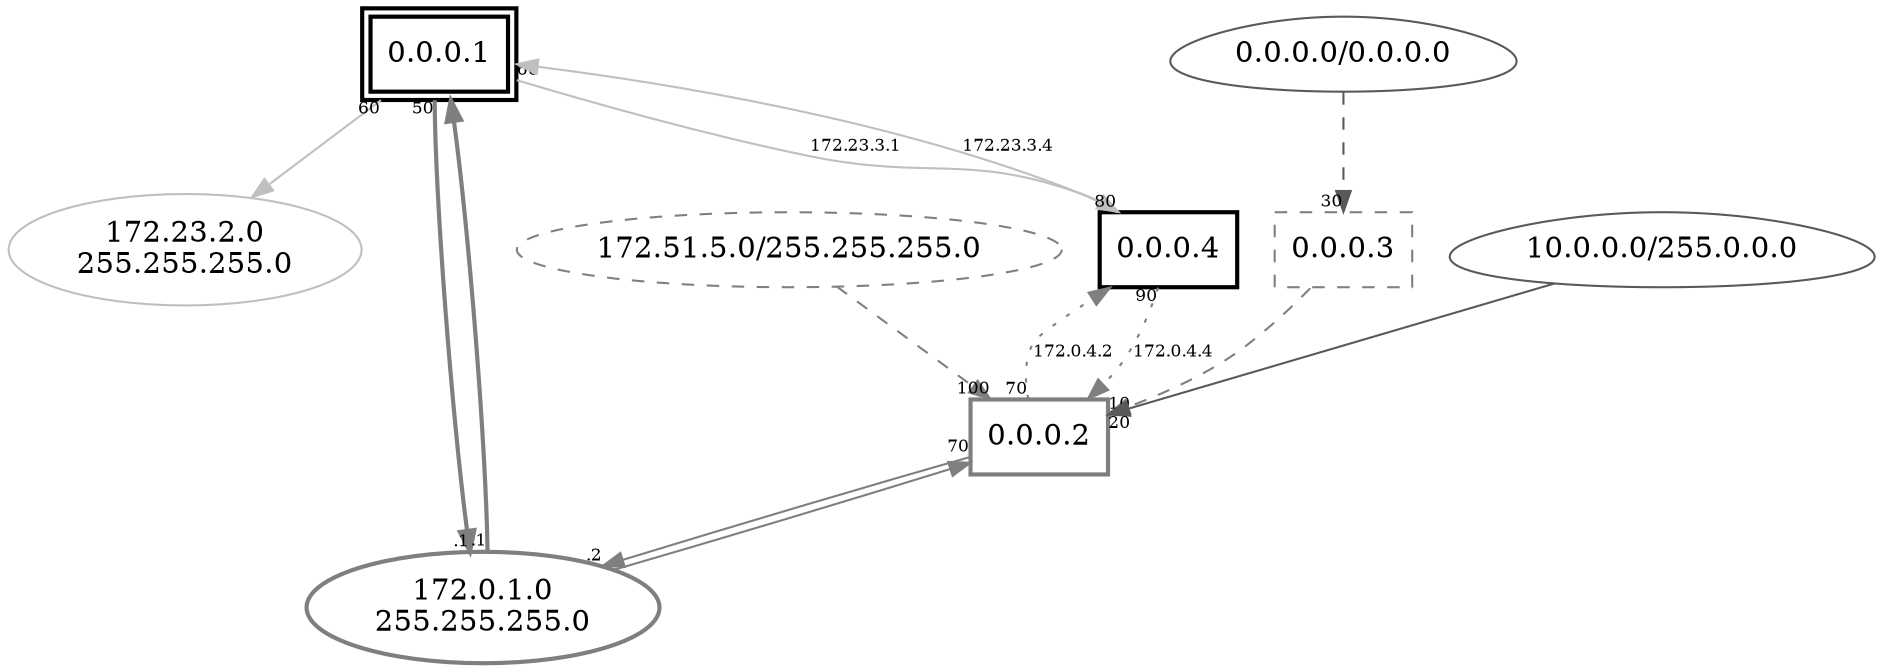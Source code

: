 digraph "ospf lsdb" {
	node [ color=gray50 fontsize=14 ];
	edge [ color=gray50 fontsize=8  ];
	router0 [
		tooltip="Areas: 0.0.0.0 23.0.0.0"
		color="black"
		peripheries="2"
		style="bold"
		shape="box"
		label="0.0.0.1"
	];
	router1 [
		tooltip="Area: 0.0.0.0"
		color="gray50"
		style="bold"
		shape="box"
		label="0.0.0.2"
	];
	router2 [
		tooltip="Areas: 0.0.0.0 23.0.0.0"
		color="black"
		style="bold"
		shape="box"
		label="0.0.0.4"
	];
	stubnet0 [
		tooltip="Area: 23.0.0.0"
		color="gray75"
		style="solid"
		shape="ellipse"
		label="172.23.2.0\n255.255.255.0"
	];
	network0 [
		tooltip="Area: 0.0.0.0"
		color="gray50"
		style="bold"
		shape="ellipse"
		label="172.0.1.0\n255.255.255.0"
	];
	summaryaggregate0 [
		tooltip="Area: 0.0.0.0"
		color="gray50"
		style="dashed"
		shape="ellipse"
		label="172.51.5.0/255.255.255.0"
	];
	boundaryaggregate0 [
		tooltip="Area: 0.0.0.0"
		color="gray50"
		style="dashed"
		shape="box"
		label="0.0.0.3"
	];
	externalaggregate1 [
		tooltip="AS external"
		color="gray35"
		style="solid"
		shape="egg"
		label="10.0.0.0/255.0.0.0"
	];
	externalaggregate0 [
		tooltip="AS external"
		color="gray35"
		style="solid"
		shape="egg"
		label="0.0.0.0/0.0.0.0"
	];
	router2 -> router0 [
		tooltip="Area: 23.0.0.0"
		taillabel="80"
		color="gray75"
		style="solid"
		label="172.23.3.4"
	];
	router0 -> router2 [
		tooltip="Area: 23.0.0.0"
		taillabel="60"
		color="gray75"
		style="solid"
		label="172.23.3.1"
	];
	router0 -> network0 [
		tooltip="Area: 0.0.0.0"
		taillabel="50"
		color="gray50"
		style="bold"
		headlabel=".1"
	];
	router1 -> network0 [
		tooltip="Area: 0.0.0.0"
		taillabel="70"
		color="gray50"
		style="solid"
		headlabel=".2"
	];
	router0 -> stubnet0 [
		tooltip="Area: 23.0.0.0"
		taillabel="60"
		color="gray75"
		style="solid"
	];
	router2 -> router1 [
		tooltip="Area: 0.0.0.0"
		taillabel="90"
		color="gray50"
		style="dotted"
		label="172.0.4.4"
	];
	router1 -> router2 [
		tooltip="Area: 0.0.0.0"
		taillabel="70"
		color="gray50"
		style="dotted"
		label="172.0.4.2"
	];
	network0 -> router0 [
		tooltip="Area: 0.0.0.0"
		taillabel=".1"
		color="gray50"
		style="bold"
	];
	network0 -> router1 [
		tooltip="Area: 0.0.0.0"
		color="gray50"
		style="solid"
	];
	summaryaggregate0 -> router1 [
		tooltip="Area: 0.0.0.0"
		color="gray50"
		style="dashed"
		headlabel="100"
	];
	boundaryaggregate0 -> router1 [
		tooltip="Area: 0.0.0.0"
		color="gray50"
		style="dashed"
		headlabel="10"
	];
	externalaggregate1 -> router1 [
		tooltip="AS external"
		color="gray35"
		headlabel="20"
		style="solid"
	];
	externalaggregate0 -> boundaryaggregate0 [
		tooltip="AS external"
		color="gray35"
		style="dashed"
		headlabel="30"
	];
}
